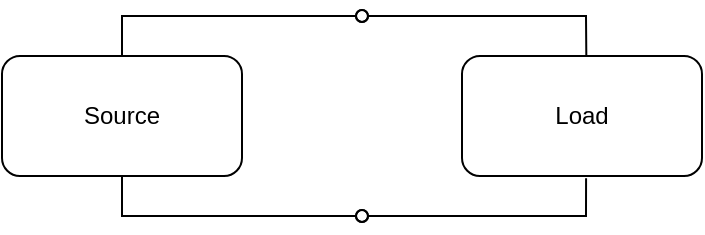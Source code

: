 <mxfile version="26.1.1">
  <diagram name="Page-1" id="90a13364-a465-7bf4-72fc-28e22215d7a0">
    <mxGraphModel dx="601" dy="346" grid="1" gridSize="10" guides="1" tooltips="1" connect="1" arrows="1" fold="1" page="1" pageScale="1.5" pageWidth="1169" pageHeight="826" background="none" math="0" shadow="0">
      <root>
        <mxCell id="0" style=";html=1;" />
        <mxCell id="1" style=";html=1;" parent="0" />
        <mxCell id="AEdrh_PWe_O_DHyhWpMD-1" value="Source" style="rounded=1;whiteSpace=wrap;html=1;" parent="1" vertex="1">
          <mxGeometry x="820" y="720" width="120" height="60" as="geometry" />
        </mxCell>
        <mxCell id="AEdrh_PWe_O_DHyhWpMD-2" value="Load" style="rounded=1;whiteSpace=wrap;html=1;" parent="1" vertex="1">
          <mxGeometry x="1050" y="720" width="120" height="60" as="geometry" />
        </mxCell>
        <mxCell id="vEFSpSkYRlGdTm0k82z2-4" value="" style="group" vertex="1" connectable="0" parent="1">
          <mxGeometry x="880" y="700" width="232" as="geometry" />
        </mxCell>
        <mxCell id="vEFSpSkYRlGdTm0k82z2-1" value="" style="endArrow=oval;html=1;rounded=0;exitX=0.5;exitY=0;exitDx=0;exitDy=0;endFill=0;" edge="1" parent="vEFSpSkYRlGdTm0k82z2-4" source="AEdrh_PWe_O_DHyhWpMD-1">
          <mxGeometry width="50" height="50" relative="1" as="geometry">
            <mxPoint x="90" y="60" as="sourcePoint" />
            <mxPoint x="120" as="targetPoint" />
            <Array as="points">
              <mxPoint />
            </Array>
          </mxGeometry>
        </mxCell>
        <mxCell id="vEFSpSkYRlGdTm0k82z2-3" value="" style="endArrow=none;html=1;rounded=0;entryX=0.518;entryY=-0.002;entryDx=0;entryDy=0;entryPerimeter=0;startArrow=oval;startFill=0;" edge="1" parent="vEFSpSkYRlGdTm0k82z2-4" target="AEdrh_PWe_O_DHyhWpMD-2">
          <mxGeometry width="50" height="50" relative="1" as="geometry">
            <mxPoint x="120" as="sourcePoint" />
            <mxPoint x="140" y="10" as="targetPoint" />
            <Array as="points">
              <mxPoint x="232" />
            </Array>
          </mxGeometry>
        </mxCell>
        <mxCell id="vEFSpSkYRlGdTm0k82z2-8" value="" style="endArrow=oval;html=1;rounded=0;exitX=0.5;exitY=1;exitDx=0;exitDy=0;endFill=0;" edge="1" parent="1" source="AEdrh_PWe_O_DHyhWpMD-1">
          <mxGeometry width="50" height="50" relative="1" as="geometry">
            <mxPoint x="970" y="760" as="sourcePoint" />
            <mxPoint x="1000" y="800" as="targetPoint" />
            <Array as="points">
              <mxPoint x="880" y="800" />
            </Array>
          </mxGeometry>
        </mxCell>
        <mxCell id="vEFSpSkYRlGdTm0k82z2-9" value="" style="endArrow=none;html=1;rounded=0;entryX=0.517;entryY=1.018;entryDx=0;entryDy=0;entryPerimeter=0;startArrow=oval;startFill=0;" edge="1" parent="1" target="AEdrh_PWe_O_DHyhWpMD-2">
          <mxGeometry width="50" height="50" relative="1" as="geometry">
            <mxPoint x="1000" y="800" as="sourcePoint" />
            <mxPoint x="1020" y="710" as="targetPoint" />
            <Array as="points">
              <mxPoint x="1112" y="800" />
            </Array>
          </mxGeometry>
        </mxCell>
      </root>
    </mxGraphModel>
  </diagram>
</mxfile>
